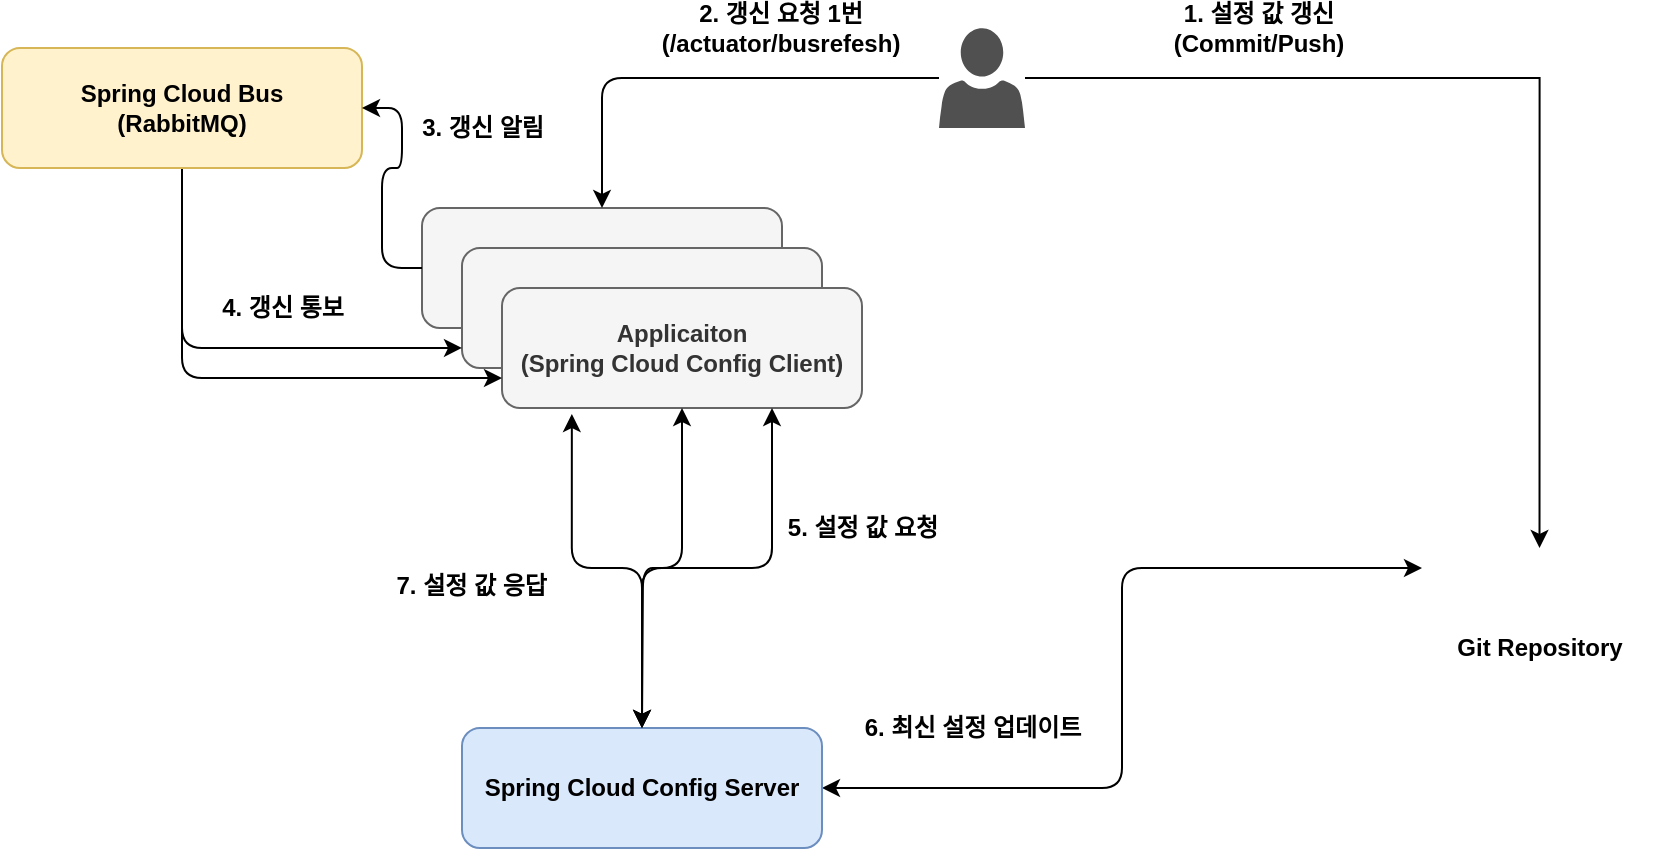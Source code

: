 <mxfile version="14.9.3" type="github">
  <diagram id="z3gh77jGO4xXiB-XP6Hk" name="Page-1">
    <mxGraphModel dx="1287" dy="752" grid="1" gridSize="10" guides="1" tooltips="1" connect="1" arrows="1" fold="1" page="1" pageScale="1" pageWidth="827" pageHeight="1169" math="0" shadow="0">
      <root>
        <mxCell id="0" />
        <mxCell id="1" parent="0" />
        <mxCell id="ENWBabSdbnt1WeymbpNv-3" value="" style="group" parent="1" vertex="1" connectable="0">
          <mxGeometry x="600" y="370" width="117.52" height="60" as="geometry" />
        </mxCell>
        <mxCell id="ENWBabSdbnt1WeymbpNv-1" value="" style="shape=image;imageAspect=0;aspect=fixed;verticalLabelPosition=bottom;verticalAlign=top;image=https://git-scm.com/images/logos/2color-lightbg@2x.png;" parent="ENWBabSdbnt1WeymbpNv-3" vertex="1">
          <mxGeometry width="117.52" height="40" as="geometry" />
        </mxCell>
        <mxCell id="ENWBabSdbnt1WeymbpNv-2" value="&lt;b&gt;Git Repository&lt;/b&gt;" style="text;html=1;strokeColor=none;fillColor=none;align=center;verticalAlign=middle;whiteSpace=wrap;rounded=0;" parent="ENWBabSdbnt1WeymbpNv-3" vertex="1">
          <mxGeometry x="13.76" y="40" width="90" height="20" as="geometry" />
        </mxCell>
        <mxCell id="ENWBabSdbnt1WeymbpNv-18" style="edgeStyle=orthogonalEdgeStyle;rounded=0;orthogonalLoop=1;jettySize=auto;html=1;entryX=0.5;entryY=0;entryDx=0;entryDy=0;" parent="1" source="ENWBabSdbnt1WeymbpNv-5" target="ENWBabSdbnt1WeymbpNv-1" edge="1">
          <mxGeometry x="-60" y="110" as="geometry" />
        </mxCell>
        <mxCell id="ENWBabSdbnt1WeymbpNv-23" value="&lt;b&gt;&lt;font style=&quot;font-size: 12px&quot;&gt;1. 설정 값 갱신&lt;br&gt;(Commit/Push)&lt;/font&gt;&lt;/b&gt;" style="edgeLabel;html=1;align=center;verticalAlign=middle;resizable=0;points=[];" parent="ENWBabSdbnt1WeymbpNv-18" vertex="1" connectable="0">
          <mxGeometry x="-0.527" y="2" relative="1" as="geometry">
            <mxPoint y="-23" as="offset" />
          </mxGeometry>
        </mxCell>
        <mxCell id="ENWBabSdbnt1WeymbpNv-5" value="" style="pointerEvents=1;shadow=0;dashed=0;html=1;strokeColor=none;labelPosition=center;verticalLabelPosition=bottom;verticalAlign=top;align=center;fillColor=#505050;shape=mxgraph.mscae.intune.account_portal" parent="1" vertex="1">
          <mxGeometry x="358.5" y="110" width="43" height="50" as="geometry" />
        </mxCell>
        <mxCell id="ApQXCXhbJXWD2dtI1Qye-4" style="edgeStyle=orthogonalEdgeStyle;orthogonalLoop=1;jettySize=auto;html=1;entryX=0;entryY=0.25;entryDx=0;entryDy=0;exitX=1;exitY=0.5;exitDx=0;exitDy=0;rounded=1;startArrow=classic;startFill=1;" edge="1" parent="1" source="ENWBabSdbnt1WeymbpNv-15" target="ENWBabSdbnt1WeymbpNv-1">
          <mxGeometry relative="1" as="geometry" />
        </mxCell>
        <mxCell id="ENWBabSdbnt1WeymbpNv-15" value="&lt;b&gt;Spring Cloud Config Server&lt;/b&gt;" style="rounded=1;whiteSpace=wrap;html=1;fillColor=#dae8fc;strokeColor=#6c8ebf;" parent="1" vertex="1">
          <mxGeometry x="120" y="460" width="180" height="60" as="geometry" />
        </mxCell>
        <mxCell id="ENWBabSdbnt1WeymbpNv-16" value="" style="group;" parent="1" vertex="1" connectable="0">
          <mxGeometry x="100" y="200" width="220" height="100" as="geometry" />
        </mxCell>
        <mxCell id="ApQXCXhbJXWD2dtI1Qye-3" value="" style="group" vertex="1" connectable="0" parent="ENWBabSdbnt1WeymbpNv-16">
          <mxGeometry width="220" height="100" as="geometry" />
        </mxCell>
        <mxCell id="ENWBabSdbnt1WeymbpNv-8" value="" style="rounded=1;whiteSpace=wrap;html=1;fillColor=#f5f5f5;strokeColor=#666666;fontColor=#333333;" parent="ApQXCXhbJXWD2dtI1Qye-3" vertex="1">
          <mxGeometry width="180" height="60" as="geometry" />
        </mxCell>
        <mxCell id="ENWBabSdbnt1WeymbpNv-9" value="" style="rounded=1;whiteSpace=wrap;html=1;fillColor=#f5f5f5;strokeColor=#666666;fontColor=#333333;" parent="ApQXCXhbJXWD2dtI1Qye-3" vertex="1">
          <mxGeometry x="20" y="20" width="180" height="60" as="geometry" />
        </mxCell>
        <mxCell id="ENWBabSdbnt1WeymbpNv-10" value="&lt;b&gt;Applicaiton&lt;br&gt;(Spring Cloud Config Client)&lt;/b&gt;" style="rounded=1;whiteSpace=wrap;html=1;fillColor=#f5f5f5;strokeColor=#666666;fontColor=#333333;" parent="ApQXCXhbJXWD2dtI1Qye-3" vertex="1">
          <mxGeometry x="40" y="40" width="180" height="60" as="geometry" />
        </mxCell>
        <mxCell id="ENWBabSdbnt1WeymbpNv-29" style="edgeStyle=orthogonalEdgeStyle;rounded=1;orthogonalLoop=1;jettySize=auto;html=1;exitX=0.75;exitY=1;exitDx=0;exitDy=0;entryX=0.5;entryY=0;entryDx=0;entryDy=0;startArrow=classic;startFill=1;" parent="1" source="ENWBabSdbnt1WeymbpNv-10" target="ENWBabSdbnt1WeymbpNv-15" edge="1">
          <mxGeometry x="-60" y="110" as="geometry" />
        </mxCell>
        <mxCell id="ENWBabSdbnt1WeymbpNv-26" style="edgeStyle=orthogonalEdgeStyle;rounded=1;orthogonalLoop=1;jettySize=auto;html=1;entryX=0.5;entryY=0;entryDx=0;entryDy=0;" parent="1" source="ENWBabSdbnt1WeymbpNv-5" target="ENWBabSdbnt1WeymbpNv-8" edge="1">
          <mxGeometry x="-60" y="110" as="geometry">
            <mxPoint x="22" y="110" as="targetPoint" />
          </mxGeometry>
        </mxCell>
        <mxCell id="ENWBabSdbnt1WeymbpNv-27" value="&lt;b&gt;&lt;font style=&quot;font-size: 12px&quot;&gt;2. 갱신 요청 1번&lt;br&gt;(/actuator/busrefesh)&lt;/font&gt;&lt;/b&gt;" style="edgeLabel;html=1;align=center;verticalAlign=middle;resizable=0;points=[];" parent="ENWBabSdbnt1WeymbpNv-26" vertex="1" connectable="0">
          <mxGeometry x="-0.123" y="2" relative="1" as="geometry">
            <mxPoint x="23" y="-27" as="offset" />
          </mxGeometry>
        </mxCell>
        <mxCell id="ENWBabSdbnt1WeymbpNv-30" style="edgeStyle=orthogonalEdgeStyle;rounded=1;orthogonalLoop=1;jettySize=auto;html=1;startArrow=classic;startFill=1;" parent="1" source="ENWBabSdbnt1WeymbpNv-10" edge="1">
          <mxGeometry x="-60" y="110" as="geometry">
            <mxPoint x="210" y="460" as="targetPoint" />
          </mxGeometry>
        </mxCell>
        <mxCell id="ENWBabSdbnt1WeymbpNv-32" value="&lt;b&gt;&lt;font style=&quot;font-size: 12px&quot;&gt;5. 설정 값 요청&lt;/font&gt;&lt;/b&gt;" style="edgeLabel;html=1;align=center;verticalAlign=middle;resizable=0;points=[];" parent="ENWBabSdbnt1WeymbpNv-30" vertex="1" connectable="0">
          <mxGeometry x="-0.202" y="4" relative="1" as="geometry">
            <mxPoint x="86" y="-12" as="offset" />
          </mxGeometry>
        </mxCell>
        <mxCell id="ENWBabSdbnt1WeymbpNv-28" style="rounded=1;orthogonalLoop=1;jettySize=auto;html=1;edgeStyle=orthogonalEdgeStyle;entryX=0.5;entryY=0;entryDx=0;entryDy=0;startArrow=classic;startFill=1;exitX=0.194;exitY=1.05;exitDx=0;exitDy=0;exitPerimeter=0;" parent="1" source="ENWBabSdbnt1WeymbpNv-10" target="ENWBabSdbnt1WeymbpNv-15" edge="1">
          <mxGeometry x="-60" y="110" as="geometry" />
        </mxCell>
        <mxCell id="ENWBabSdbnt1WeymbpNv-34" value="&lt;b&gt;6. 최신 설정 업데이트&lt;/b&gt;" style="text;html=1;align=center;verticalAlign=middle;resizable=0;points=[];autosize=1;strokeColor=none;" parent="1" vertex="1">
          <mxGeometry x="310" y="450" width="130" height="20" as="geometry" />
        </mxCell>
        <mxCell id="Uy4Gkt37UgxNFPt20YPH-2" style="edgeStyle=orthogonalEdgeStyle;rounded=1;orthogonalLoop=1;jettySize=auto;html=1;entryX=0;entryY=0.833;entryDx=0;entryDy=0;entryPerimeter=0;exitX=0.5;exitY=1;exitDx=0;exitDy=0;" parent="1" source="Uy4Gkt37UgxNFPt20YPH-1" target="ENWBabSdbnt1WeymbpNv-9" edge="1">
          <mxGeometry x="-60" y="110" as="geometry" />
        </mxCell>
        <mxCell id="Uy4Gkt37UgxNFPt20YPH-4" style="edgeStyle=orthogonalEdgeStyle;rounded=1;orthogonalLoop=1;jettySize=auto;html=1;entryX=0;entryY=0.75;entryDx=0;entryDy=0;exitX=0.5;exitY=1;exitDx=0;exitDy=0;" parent="1" source="Uy4Gkt37UgxNFPt20YPH-1" target="ENWBabSdbnt1WeymbpNv-10" edge="1">
          <mxGeometry x="-60" y="110" as="geometry" />
        </mxCell>
        <mxCell id="Uy4Gkt37UgxNFPt20YPH-1" value="&lt;b&gt;Spring Cloud Bus&lt;br&gt;(RabbitMQ)&lt;br&gt;&lt;/b&gt;" style="rounded=1;whiteSpace=wrap;html=1;fillColor=#fff2cc;strokeColor=#d6b656;" parent="1" vertex="1">
          <mxGeometry x="-110" y="120" width="180" height="60" as="geometry" />
        </mxCell>
        <mxCell id="Uy4Gkt37UgxNFPt20YPH-3" value="&lt;b&gt;4. 갱신 통보&lt;/b&gt;" style="text;html=1;align=center;verticalAlign=middle;resizable=0;points=[];autosize=1;strokeColor=none;" parent="1" vertex="1">
          <mxGeometry x="-10" y="240" width="80" height="20" as="geometry" />
        </mxCell>
        <mxCell id="Uy4Gkt37UgxNFPt20YPH-6" value="&lt;b&gt;&lt;font style=&quot;font-size: 12px&quot;&gt;7. 설정 값 응답&amp;nbsp;&lt;/font&gt;&lt;/b&gt;" style="edgeLabel;html=1;align=center;verticalAlign=middle;resizable=0;points=[];" parent="1" vertex="1" connectable="0">
          <mxGeometry x="130" y="320" as="geometry">
            <mxPoint x="-4" y="69" as="offset" />
          </mxGeometry>
        </mxCell>
        <mxCell id="ApQXCXhbJXWD2dtI1Qye-6" style="edgeStyle=orthogonalEdgeStyle;rounded=1;orthogonalLoop=1;jettySize=auto;html=1;entryX=1;entryY=0.5;entryDx=0;entryDy=0;" edge="1" parent="1" source="ENWBabSdbnt1WeymbpNv-8" target="Uy4Gkt37UgxNFPt20YPH-1">
          <mxGeometry relative="1" as="geometry" />
        </mxCell>
        <mxCell id="ApQXCXhbJXWD2dtI1Qye-7" value="&lt;b&gt;3. 갱신 알림&lt;/b&gt;" style="text;html=1;align=center;verticalAlign=middle;resizable=0;points=[];autosize=1;strokeColor=none;" vertex="1" parent="1">
          <mxGeometry x="90" y="150" width="80" height="20" as="geometry" />
        </mxCell>
      </root>
    </mxGraphModel>
  </diagram>
</mxfile>
